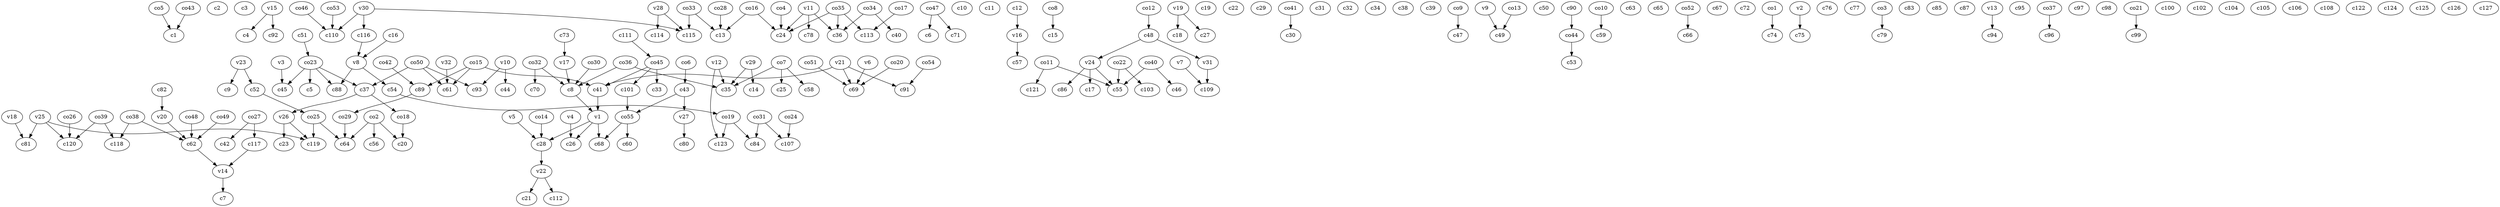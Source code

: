 strict digraph  {
c1;
c2;
c3;
c4;
c5;
c6;
c7;
c8;
c9;
c10;
c11;
c12;
c13;
c14;
c15;
c16;
c17;
c18;
c19;
c20;
c21;
c22;
c23;
c24;
c25;
c26;
c27;
c28;
c29;
c30;
c31;
c32;
c33;
c34;
c35;
c36;
c37;
c38;
c39;
c40;
c41;
c42;
c43;
c44;
c45;
c46;
c47;
c48;
c49;
c50;
c51;
c52;
c53;
c54;
c55;
c56;
c57;
c58;
c59;
c60;
c61;
c62;
c63;
c64;
c65;
c66;
c67;
c68;
c69;
c70;
c71;
c72;
c73;
c74;
c75;
c76;
c77;
c78;
c79;
c80;
c81;
c82;
c83;
c84;
c85;
c86;
c87;
c88;
c89;
c90;
c91;
c92;
c93;
c94;
c95;
c96;
c97;
c98;
c99;
c100;
c101;
c102;
c103;
c104;
c105;
c106;
c107;
c108;
c109;
c110;
c111;
c112;
c113;
c114;
c115;
c116;
c117;
c118;
c119;
c120;
c121;
c122;
c123;
c124;
c125;
c126;
c127;
v1;
v2;
v3;
v4;
v5;
v6;
v7;
v8;
v9;
v10;
v11;
v12;
v13;
v14;
v15;
v16;
v17;
v18;
v19;
v20;
v21;
v22;
v23;
v24;
v25;
v26;
v27;
v28;
v29;
v30;
v31;
v32;
co1;
co2;
co3;
co4;
co5;
co6;
co7;
co8;
co9;
co10;
co11;
co12;
co13;
co14;
co15;
co16;
co17;
co18;
co19;
co20;
co21;
co22;
co23;
co24;
co25;
co26;
co27;
co28;
co29;
co30;
co31;
co32;
co33;
co34;
co35;
co36;
co37;
co38;
co39;
co40;
co41;
co42;
co43;
co44;
co45;
co46;
co47;
co48;
co49;
co50;
co51;
co52;
co53;
co54;
co55;
c8 -> v1  [weight=1];
c12 -> v16  [weight=1];
c16 -> v8  [weight=1];
c28 -> v22  [weight=1];
c37 -> v26  [weight=1];
c37 -> co18  [weight=1];
c41 -> v1  [weight=1];
c43 -> v27  [weight=1];
c43 -> co55  [weight=1];
c48 -> v24  [weight=1];
c48 -> v31  [weight=1];
c51 -> co23  [weight=1];
c52 -> co25  [weight=1];
c54 -> co19  [weight=1];
c62 -> v14  [weight=1];
c73 -> v17  [weight=1];
c82 -> v20  [weight=1];
c89 -> co29  [weight=1];
c90 -> co44  [weight=1];
c101 -> co55  [weight=1];
c111 -> co45  [weight=1];
c116 -> v8  [weight=1];
c117 -> v14  [weight=1];
v1 -> c26  [weight=1];
v1 -> c68  [weight=1];
v1 -> c28  [weight=1];
v2 -> c75  [weight=1];
v3 -> c45  [weight=1];
v4 -> c26  [weight=1];
v5 -> c28  [weight=1];
v6 -> c69  [weight=1];
v7 -> c109  [weight=1];
v8 -> c54  [weight=1];
v8 -> c88  [weight=1];
v9 -> c49  [weight=1];
v10 -> c93  [weight=1];
v10 -> c44  [weight=1];
v11 -> c78  [weight=1];
v11 -> c36  [weight=1];
v11 -> c24  [weight=1];
v12 -> c35  [weight=1];
v12 -> c123  [weight=1];
v13 -> c94  [weight=1];
v14 -> c7  [weight=1];
v15 -> c92  [weight=1];
v15 -> c4  [weight=1];
v16 -> c57  [weight=1];
v17 -> c8  [weight=1];
v18 -> c81  [weight=1];
v19 -> c27  [weight=1];
v19 -> c18  [weight=1];
v20 -> c62  [weight=1];
v21 -> c69  [weight=1];
v21 -> c91  [weight=1];
v21 -> c41  [weight=1];
v22 -> c21  [weight=1];
v22 -> c112  [weight=1];
v23 -> c52  [weight=1];
v23 -> c9  [weight=1];
v24 -> c17  [weight=1];
v24 -> c55  [weight=1];
v24 -> c86  [weight=1];
v25 -> c81  [weight=1];
v25 -> c119  [weight=1];
v25 -> c120  [weight=1];
v26 -> c23  [weight=1];
v26 -> c119  [weight=1];
v27 -> c80  [weight=1];
v28 -> c115  [weight=1];
v28 -> c114  [weight=1];
v29 -> c14  [weight=1];
v29 -> c35  [weight=1];
v30 -> c115  [weight=1];
v30 -> c116  [weight=1];
v30 -> c110  [weight=1];
v31 -> c109  [weight=1];
v32 -> c61  [weight=1];
co1 -> c74  [weight=1];
co2 -> c56  [weight=1];
co2 -> c64  [weight=1];
co2 -> c20  [weight=1];
co3 -> c79  [weight=1];
co4 -> c24  [weight=1];
co5 -> c1  [weight=1];
co6 -> c43  [weight=1];
co7 -> c58  [weight=1];
co7 -> c35  [weight=1];
co7 -> c25  [weight=1];
co8 -> c15  [weight=1];
co9 -> c47  [weight=1];
co10 -> c59  [weight=1];
co11 -> c55  [weight=1];
co11 -> c121  [weight=1];
co12 -> c48  [weight=1];
co13 -> c49  [weight=1];
co14 -> c28  [weight=1];
co15 -> c89  [weight=1];
co15 -> c41  [weight=1];
co15 -> c61  [weight=1];
co16 -> c13  [weight=1];
co16 -> c24  [weight=1];
co17 -> c113  [weight=1];
co18 -> c20  [weight=1];
co19 -> c84  [weight=1];
co19 -> c123  [weight=1];
co20 -> c69  [weight=1];
co21 -> c99  [weight=1];
co22 -> c55  [weight=1];
co22 -> c103  [weight=1];
co23 -> c5  [weight=1];
co23 -> c37  [weight=1];
co23 -> c45  [weight=1];
co23 -> c88  [weight=1];
co24 -> c107  [weight=1];
co25 -> c64  [weight=1];
co25 -> c119  [weight=1];
co26 -> c120  [weight=1];
co27 -> c117  [weight=1];
co27 -> c42  [weight=1];
co28 -> c13  [weight=1];
co29 -> c64  [weight=1];
co30 -> c8  [weight=1];
co31 -> c107  [weight=1];
co31 -> c84  [weight=1];
co32 -> c70  [weight=1];
co32 -> c8  [weight=1];
co33 -> c13  [weight=1];
co33 -> c115  [weight=1];
co34 -> c36  [weight=1];
co34 -> c40  [weight=1];
co35 -> c24  [weight=1];
co35 -> c113  [weight=1];
co35 -> c36  [weight=1];
co36 -> c8  [weight=1];
co36 -> c35  [weight=1];
co37 -> c96  [weight=1];
co38 -> c62  [weight=1];
co38 -> c118  [weight=1];
co39 -> c120  [weight=1];
co39 -> c118  [weight=1];
co40 -> c55  [weight=1];
co40 -> c46  [weight=1];
co41 -> c30  [weight=1];
co42 -> c89  [weight=1];
co43 -> c1  [weight=1];
co44 -> c53  [weight=1];
co45 -> c101  [weight=1];
co45 -> c33  [weight=1];
co45 -> c41  [weight=1];
co46 -> c110  [weight=1];
co47 -> c71  [weight=1];
co47 -> c6  [weight=1];
co48 -> c62  [weight=1];
co49 -> c62  [weight=1];
co50 -> c61  [weight=1];
co50 -> c93  [weight=1];
co50 -> c37  [weight=1];
co51 -> c69  [weight=1];
co52 -> c66  [weight=1];
co53 -> c110  [weight=1];
co54 -> c91  [weight=1];
co55 -> c60  [weight=1];
co55 -> c68  [weight=1];
}
